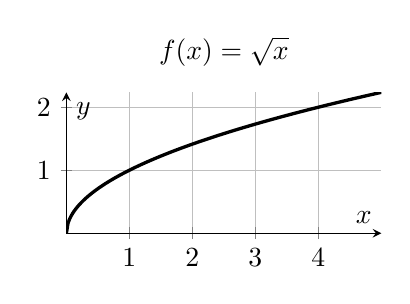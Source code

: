 \begin{tikzpicture}
  \begin{axis}[
  axis lines=center, % left, right, box, center, none
  x=8mm,
  y=8mm,
  title={$f(x)=\sqrt{x}$},
  xlabel=$x$,
  ylabel=$y$,
  xtick={1,2,3,4},
  ytick={1,2},
  grid=major,
  ]
  \addplot[domain=0:5, very thick, samples=200] {sqrt(x)};
\end{axis}
\end{tikzpicture}